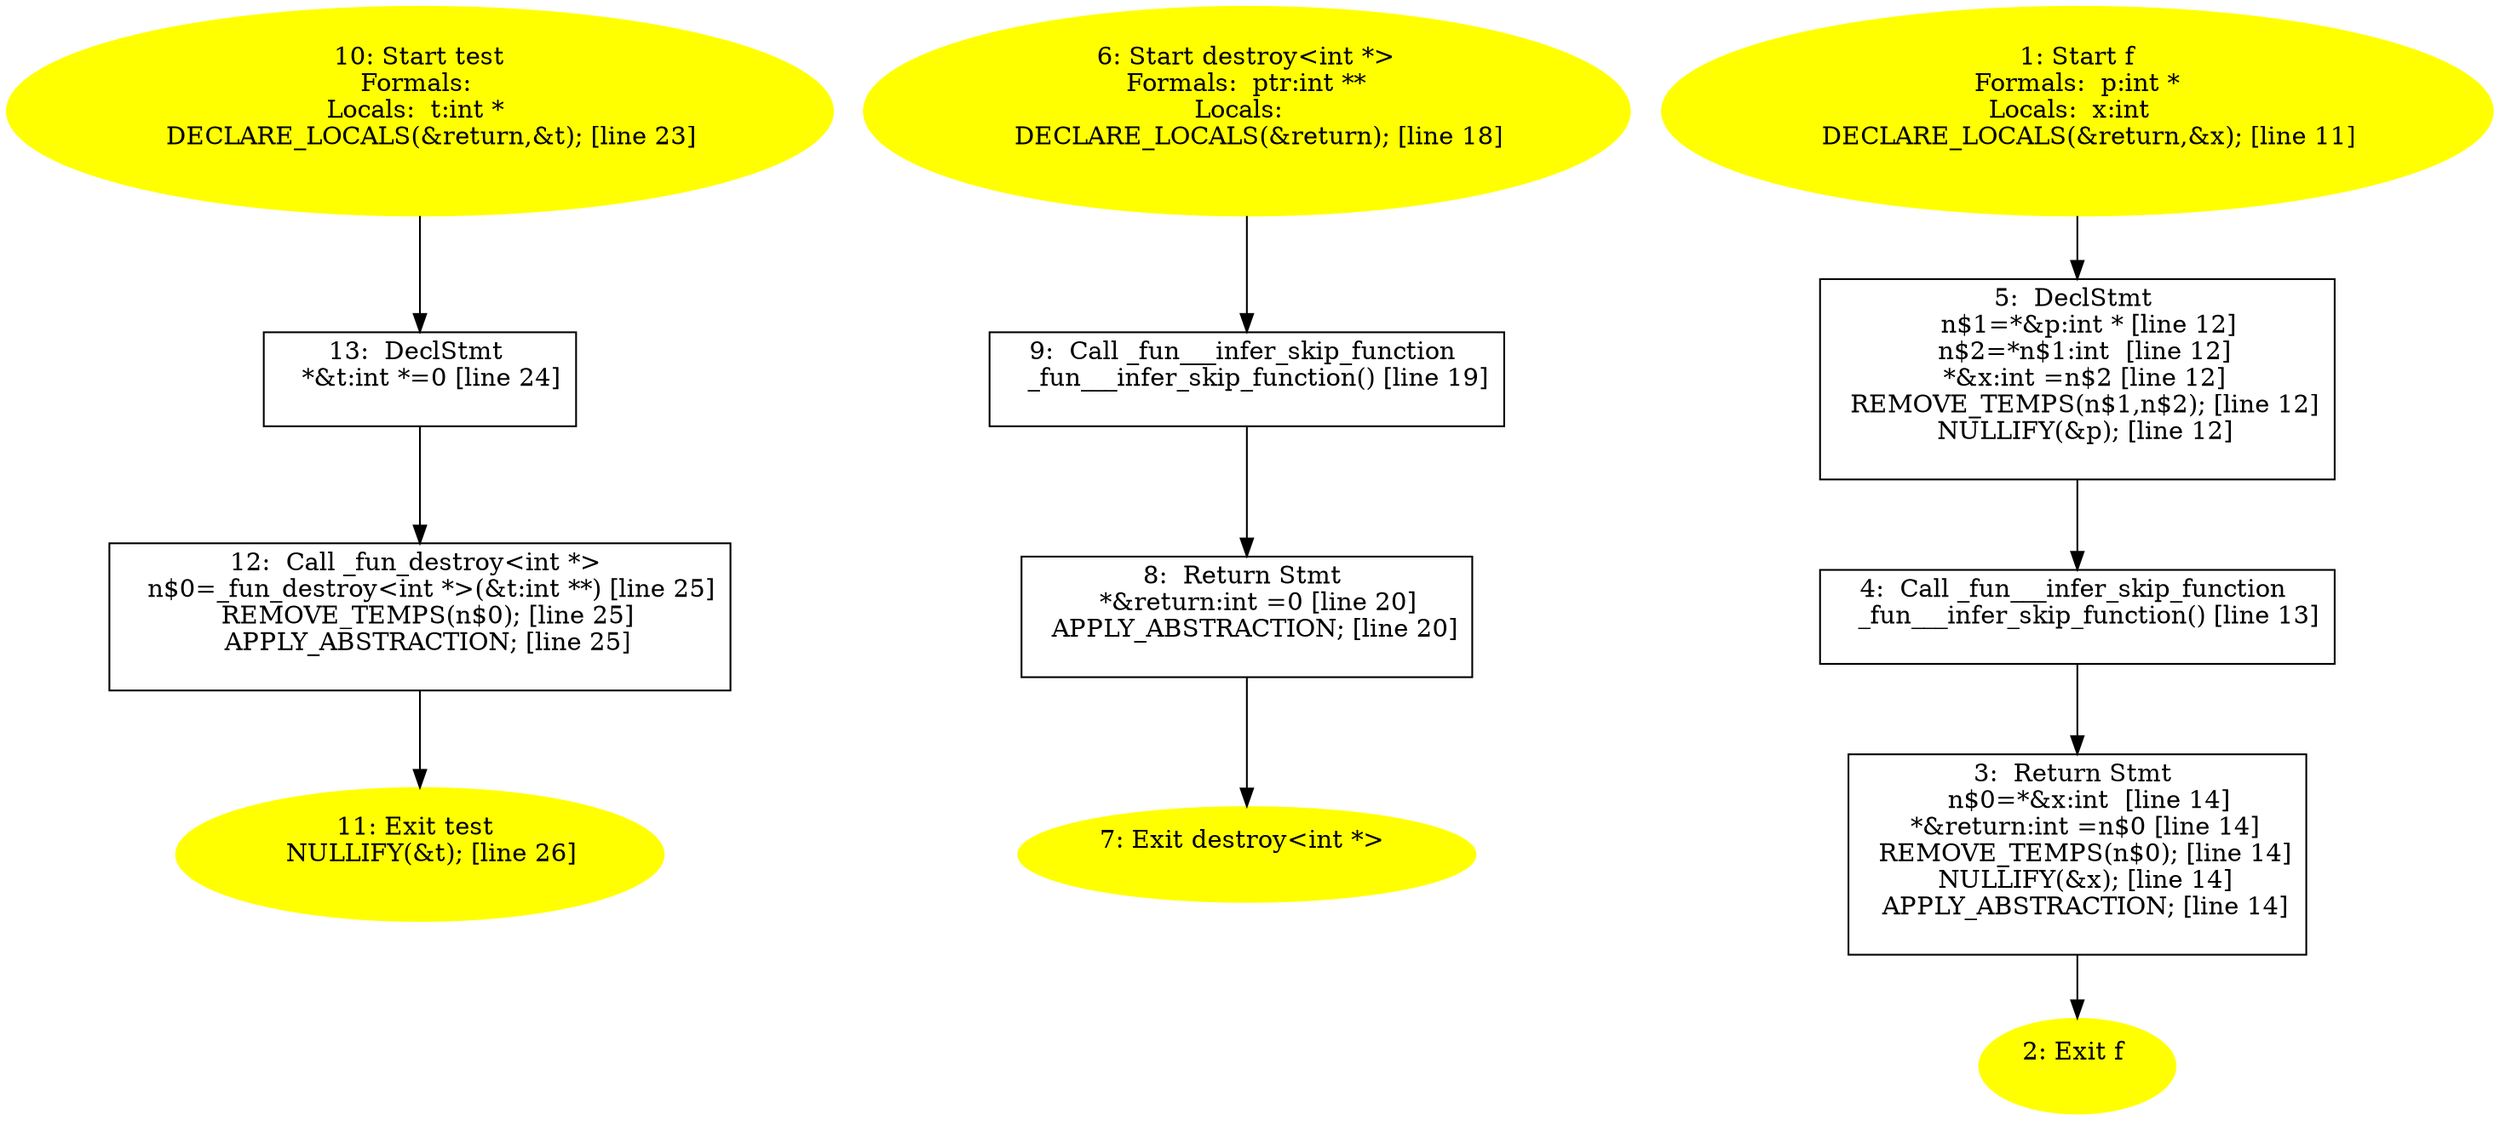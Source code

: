 /* @generated */
digraph iCFG {
13 [label="13:  DeclStmt \n   *&t:int *=0 [line 24]\n " shape="box"]
	

	 13 -> 12 ;
12 [label="12:  Call _fun_destroy<int *> \n   n$0=_fun_destroy<int *>(&t:int **) [line 25]\n  REMOVE_TEMPS(n$0); [line 25]\n  APPLY_ABSTRACTION; [line 25]\n " shape="box"]
	

	 12 -> 11 ;
11 [label="11: Exit test \n   NULLIFY(&t); [line 26]\n " color=yellow style=filled]
	

10 [label="10: Start test\nFormals: \nLocals:  t:int * \n   DECLARE_LOCALS(&return,&t); [line 23]\n " color=yellow style=filled]
	

	 10 -> 13 ;
9 [label="9:  Call _fun___infer_skip_function \n   _fun___infer_skip_function() [line 19]\n " shape="box"]
	

	 9 -> 8 ;
8 [label="8:  Return Stmt \n   *&return:int =0 [line 20]\n  APPLY_ABSTRACTION; [line 20]\n " shape="box"]
	

	 8 -> 7 ;
7 [label="7: Exit destroy<int *> \n  " color=yellow style=filled]
	

6 [label="6: Start destroy<int *>\nFormals:  ptr:int **\nLocals:  \n   DECLARE_LOCALS(&return); [line 18]\n " color=yellow style=filled]
	

	 6 -> 9 ;
5 [label="5:  DeclStmt \n   n$1=*&p:int * [line 12]\n  n$2=*n$1:int  [line 12]\n  *&x:int =n$2 [line 12]\n  REMOVE_TEMPS(n$1,n$2); [line 12]\n  NULLIFY(&p); [line 12]\n " shape="box"]
	

	 5 -> 4 ;
4 [label="4:  Call _fun___infer_skip_function \n   _fun___infer_skip_function() [line 13]\n " shape="box"]
	

	 4 -> 3 ;
3 [label="3:  Return Stmt \n   n$0=*&x:int  [line 14]\n  *&return:int =n$0 [line 14]\n  REMOVE_TEMPS(n$0); [line 14]\n  NULLIFY(&x); [line 14]\n  APPLY_ABSTRACTION; [line 14]\n " shape="box"]
	

	 3 -> 2 ;
2 [label="2: Exit f \n  " color=yellow style=filled]
	

1 [label="1: Start f\nFormals:  p:int *\nLocals:  x:int  \n   DECLARE_LOCALS(&return,&x); [line 11]\n " color=yellow style=filled]
	

	 1 -> 5 ;
}
